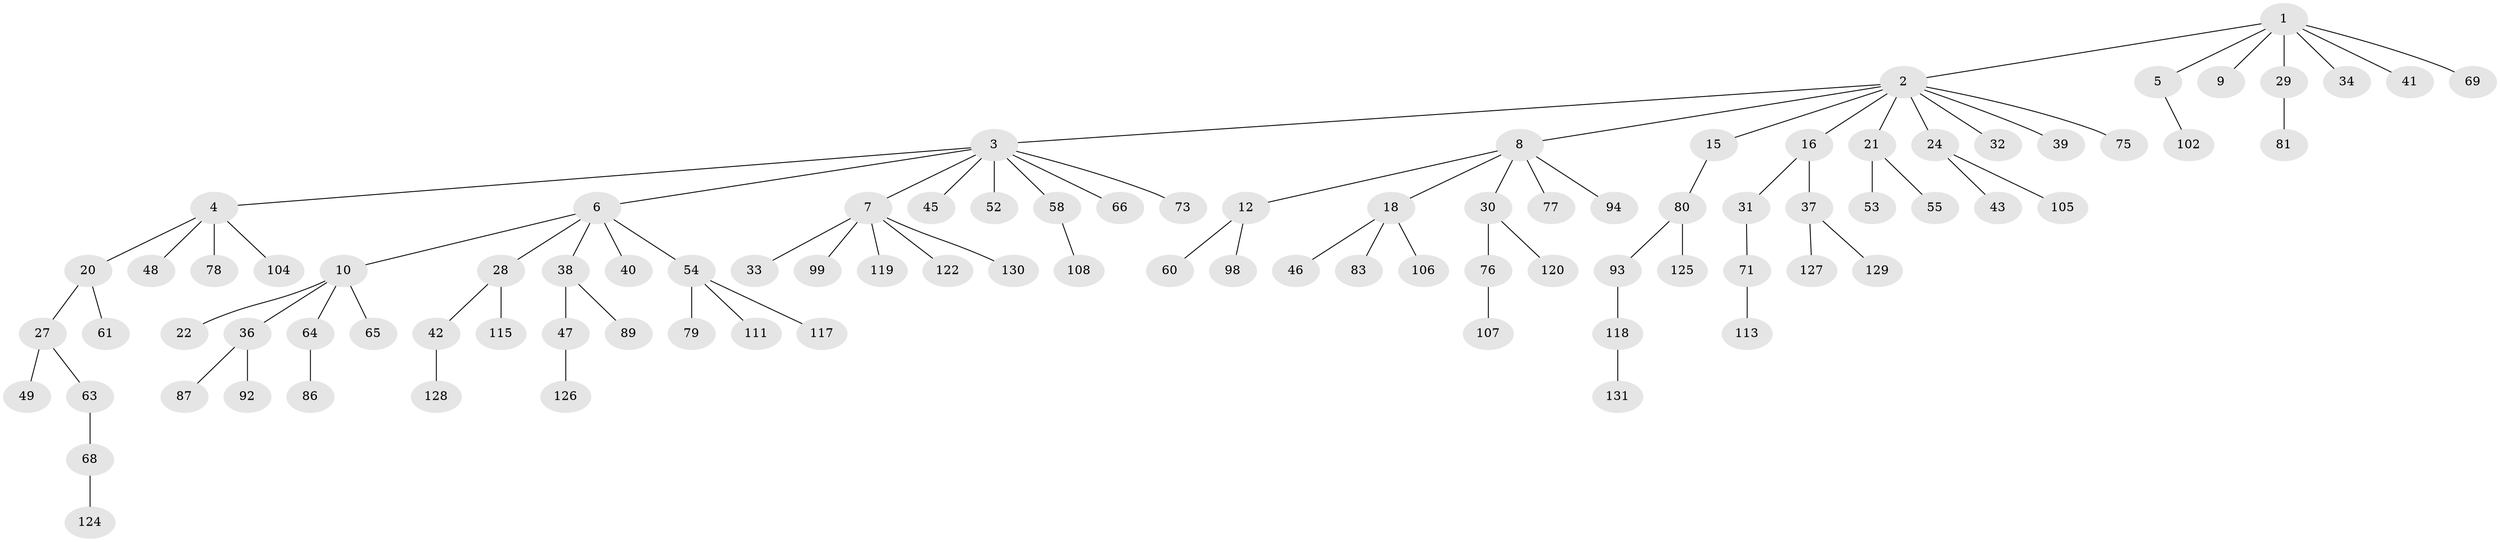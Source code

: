 // original degree distribution, {8: 0.007633587786259542, 7: 0.015267175572519083, 9: 0.007633587786259542, 4: 0.061068702290076333, 3: 0.16030534351145037, 6: 0.007633587786259542, 1: 0.5267175572519084, 2: 0.20610687022900764, 5: 0.007633587786259542}
// Generated by graph-tools (version 1.1) at 2025/42/03/06/25 10:42:04]
// undirected, 92 vertices, 91 edges
graph export_dot {
graph [start="1"]
  node [color=gray90,style=filled];
  1 [super="+19"];
  2 [super="+14"];
  3 [super="+13"];
  4 [super="+62"];
  5 [super="+74"];
  6 [super="+11"];
  7 [super="+51"];
  8 [super="+70"];
  9;
  10 [super="+23"];
  12 [super="+44"];
  15 [super="+35"];
  16 [super="+17"];
  18 [super="+26"];
  20;
  21 [super="+25"];
  22 [super="+109"];
  24 [super="+112"];
  27;
  28;
  29 [super="+50"];
  30 [super="+90"];
  31;
  32 [super="+100"];
  33 [super="+59"];
  34;
  36 [super="+57"];
  37 [super="+101"];
  38 [super="+84"];
  39 [super="+56"];
  40;
  41;
  42 [super="+72"];
  43 [super="+116"];
  45;
  46;
  47 [super="+96"];
  48;
  49 [super="+95"];
  52;
  53 [super="+91"];
  54 [super="+67"];
  55;
  58 [super="+114"];
  60;
  61;
  63 [super="+82"];
  64;
  65;
  66;
  68 [super="+88"];
  69;
  71 [super="+121"];
  73 [super="+110"];
  75;
  76 [super="+85"];
  77 [super="+97"];
  78;
  79;
  80;
  81;
  83;
  86;
  87 [super="+103"];
  89;
  92;
  93 [super="+123"];
  94;
  98;
  99;
  102;
  104;
  105;
  106;
  107;
  108;
  111;
  113;
  115;
  117;
  118;
  119;
  120;
  122;
  124;
  125;
  126;
  127;
  128;
  129;
  130;
  131;
  1 -- 2;
  1 -- 5;
  1 -- 9;
  1 -- 29;
  1 -- 34;
  1 -- 41;
  1 -- 69;
  2 -- 3;
  2 -- 8;
  2 -- 16;
  2 -- 24;
  2 -- 39;
  2 -- 32;
  2 -- 21;
  2 -- 75;
  2 -- 15;
  3 -- 4;
  3 -- 6;
  3 -- 7;
  3 -- 45;
  3 -- 52;
  3 -- 58;
  3 -- 73;
  3 -- 66;
  4 -- 20;
  4 -- 48;
  4 -- 104;
  4 -- 78;
  5 -- 102;
  6 -- 10;
  6 -- 28;
  6 -- 38;
  6 -- 54;
  6 -- 40;
  7 -- 33;
  7 -- 130;
  7 -- 122;
  7 -- 99;
  7 -- 119;
  8 -- 12;
  8 -- 18;
  8 -- 30;
  8 -- 77;
  8 -- 94;
  10 -- 22;
  10 -- 65;
  10 -- 64;
  10 -- 36;
  12 -- 98;
  12 -- 60;
  15 -- 80;
  16 -- 37;
  16 -- 31;
  18 -- 46;
  18 -- 83;
  18 -- 106;
  20 -- 27;
  20 -- 61;
  21 -- 55;
  21 -- 53;
  24 -- 43;
  24 -- 105;
  27 -- 49;
  27 -- 63;
  28 -- 42;
  28 -- 115;
  29 -- 81;
  30 -- 76;
  30 -- 120;
  31 -- 71;
  36 -- 87;
  36 -- 92;
  37 -- 129;
  37 -- 127;
  38 -- 47;
  38 -- 89;
  42 -- 128;
  47 -- 126;
  54 -- 79;
  54 -- 117;
  54 -- 111;
  58 -- 108;
  63 -- 68;
  64 -- 86;
  68 -- 124;
  71 -- 113;
  76 -- 107;
  80 -- 93;
  80 -- 125;
  93 -- 118;
  118 -- 131;
}
